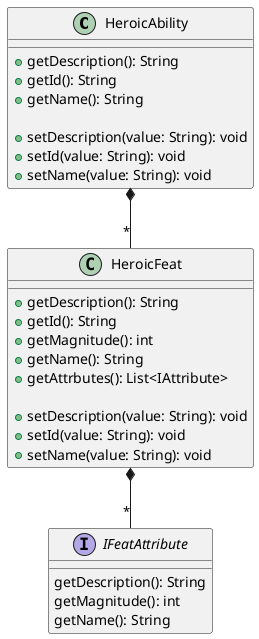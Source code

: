 @startuml

class HeroicAbility {
        + getDescription(): String
        + getId(): String
        + getName(): String

        + setDescription(value: String): void
        + setId(value: String): void
        + setName(value: String): void
}

class HeroicFeat {
        + getDescription(): String
        + getId(): String
        + getMagnitude(): int
        + getName(): String
        + getAttrbutes(): List<IAttribute>
        
        + setDescription(value: String): void
        + setId(value: String): void
        + setName(value: String): void
}

interface IFeatAttribute {
        getDescription(): String
        getMagnitude(): int
        getName(): String
}

HeroicAbility *-- "*" HeroicFeat
HeroicFeat *-- "*" IFeatAttribute

@enduml
